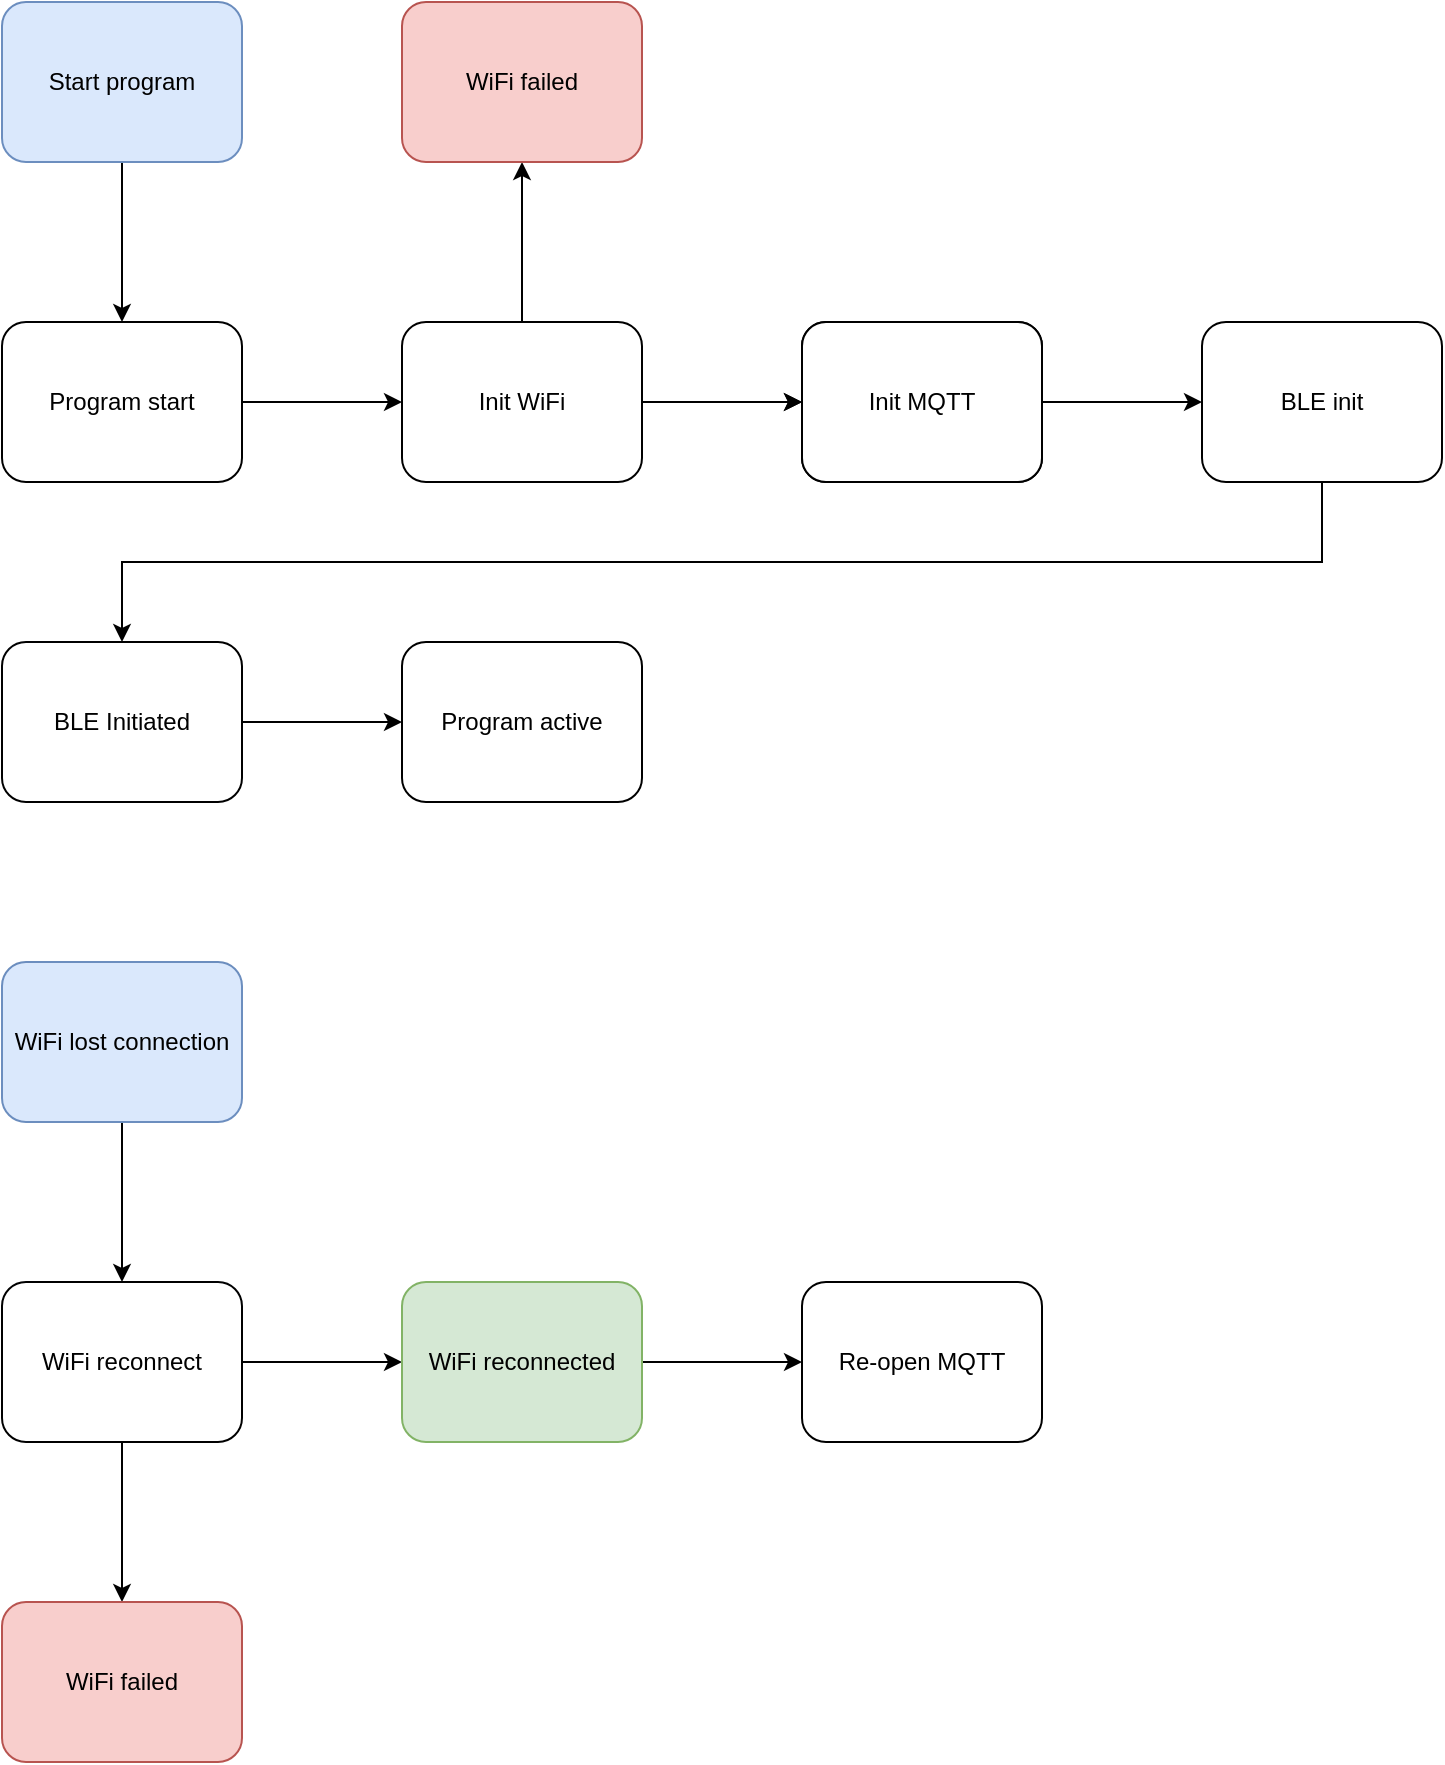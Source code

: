 <mxfile version="12.7.9" type="device"><diagram id="L6W5FDQ7DxmvHCmjNwfB" name="Start program"><mxGraphModel dx="920" dy="572" grid="1" gridSize="10" guides="1" tooltips="1" connect="1" arrows="1" fold="1" page="1" pageScale="1" pageWidth="827" pageHeight="1169" math="0" shadow="0"><root><mxCell id="0"/><mxCell id="1" parent="0"/><mxCell id="4h8fbIGooTO1K1zZLmKf-57" value="" style="edgeStyle=orthogonalEdgeStyle;rounded=0;orthogonalLoop=1;jettySize=auto;html=1;" parent="1" source="-dLVDpePHNbnqSVgZJ3t-1" target="4h8fbIGooTO1K1zZLmKf-56" edge="1"><mxGeometry relative="1" as="geometry"/></mxCell><mxCell id="-dLVDpePHNbnqSVgZJ3t-1" value="Start program" style="rounded=1;whiteSpace=wrap;html=1;fillColor=#dae8fc;strokeColor=#6c8ebf;" parent="1" vertex="1"><mxGeometry x="40" y="40" width="120" height="80" as="geometry"/></mxCell><mxCell id="4h8fbIGooTO1K1zZLmKf-66" value="" style="edgeStyle=orthogonalEdgeStyle;rounded=0;orthogonalLoop=1;jettySize=auto;html=1;" parent="1" source="4h8fbIGooTO1K1zZLmKf-56" target="4h8fbIGooTO1K1zZLmKf-65" edge="1"><mxGeometry relative="1" as="geometry"/></mxCell><mxCell id="4h8fbIGooTO1K1zZLmKf-56" value="Program start" style="rounded=1;whiteSpace=wrap;html=1;" parent="1" vertex="1"><mxGeometry x="40" y="200" width="120" height="80" as="geometry"/></mxCell><mxCell id="4h8fbIGooTO1K1zZLmKf-71" value="" style="edgeStyle=orthogonalEdgeStyle;rounded=0;orthogonalLoop=1;jettySize=auto;html=1;" parent="1" source="4h8fbIGooTO1K1zZLmKf-65" edge="1"><mxGeometry relative="1" as="geometry"><mxPoint x="440" y="240" as="targetPoint"/></mxGeometry></mxCell><mxCell id="4h8fbIGooTO1K1zZLmKf-83" value="" style="edgeStyle=orthogonalEdgeStyle;rounded=0;orthogonalLoop=1;jettySize=auto;html=1;" parent="1" source="4h8fbIGooTO1K1zZLmKf-65" target="4h8fbIGooTO1K1zZLmKf-82" edge="1"><mxGeometry relative="1" as="geometry"/></mxCell><mxCell id="fytQedOA6kPwVxKYV5sI-4" value="" style="edgeStyle=orthogonalEdgeStyle;rounded=0;orthogonalLoop=1;jettySize=auto;html=1;" edge="1" parent="1" source="4h8fbIGooTO1K1zZLmKf-65" target="fytQedOA6kPwVxKYV5sI-3"><mxGeometry relative="1" as="geometry"/></mxCell><mxCell id="4h8fbIGooTO1K1zZLmKf-65" value="Init WiFi" style="rounded=1;whiteSpace=wrap;html=1;" parent="1" vertex="1"><mxGeometry x="240" y="200" width="120" height="80" as="geometry"/></mxCell><mxCell id="fytQedOA6kPwVxKYV5sI-3" value="Init WiFi" style="rounded=1;whiteSpace=wrap;html=1;" vertex="1" parent="1"><mxGeometry x="440" y="200" width="120" height="80" as="geometry"/></mxCell><mxCell id="4h8fbIGooTO1K1zZLmKf-82" value="WiFi failed" style="rounded=1;whiteSpace=wrap;html=1;fillColor=#f8cecc;strokeColor=#b85450;" parent="1" vertex="1"><mxGeometry x="240" y="40" width="120" height="80" as="geometry"/></mxCell><mxCell id="fytQedOA6kPwVxKYV5sI-2" style="edgeStyle=orthogonalEdgeStyle;rounded=0;orthogonalLoop=1;jettySize=auto;html=1;exitX=1;exitY=0.5;exitDx=0;exitDy=0;entryX=0;entryY=0.5;entryDx=0;entryDy=0;" edge="1" parent="1" source="4h8fbIGooTO1K1zZLmKf-72"><mxGeometry relative="1" as="geometry"><mxPoint x="640" y="240.0" as="targetPoint"/></mxGeometry></mxCell><mxCell id="4h8fbIGooTO1K1zZLmKf-72" value="Init MQTT" style="rounded=1;whiteSpace=wrap;html=1;" parent="1" vertex="1"><mxGeometry x="440" y="200" width="120" height="80" as="geometry"/></mxCell><mxCell id="4h8fbIGooTO1K1zZLmKf-79" value="" style="edgeStyle=orthogonalEdgeStyle;rounded=0;orthogonalLoop=1;jettySize=auto;html=1;" parent="1" source="4h8fbIGooTO1K1zZLmKf-76" target="4h8fbIGooTO1K1zZLmKf-78" edge="1"><mxGeometry relative="1" as="geometry"><Array as="points"><mxPoint x="700" y="320"/><mxPoint x="100" y="320"/></Array></mxGeometry></mxCell><mxCell id="4h8fbIGooTO1K1zZLmKf-76" value="BLE init" style="rounded=1;whiteSpace=wrap;html=1;" parent="1" vertex="1"><mxGeometry x="640" y="200" width="120" height="80" as="geometry"/></mxCell><mxCell id="4h8fbIGooTO1K1zZLmKf-81" value="" style="edgeStyle=orthogonalEdgeStyle;rounded=0;orthogonalLoop=1;jettySize=auto;html=1;" parent="1" source="4h8fbIGooTO1K1zZLmKf-78" target="4h8fbIGooTO1K1zZLmKf-80" edge="1"><mxGeometry relative="1" as="geometry"/></mxCell><mxCell id="4h8fbIGooTO1K1zZLmKf-78" value="BLE Initiated" style="rounded=1;whiteSpace=wrap;html=1;" parent="1" vertex="1"><mxGeometry x="40" y="360" width="120" height="80" as="geometry"/></mxCell><mxCell id="4h8fbIGooTO1K1zZLmKf-80" value="Program active" style="rounded=1;whiteSpace=wrap;html=1;" parent="1" vertex="1"><mxGeometry x="240" y="360" width="120" height="80" as="geometry"/></mxCell><mxCell id="4h8fbIGooTO1K1zZLmKf-87" value="" style="edgeStyle=orthogonalEdgeStyle;rounded=0;orthogonalLoop=1;jettySize=auto;html=1;" parent="1" source="4h8fbIGooTO1K1zZLmKf-85" target="4h8fbIGooTO1K1zZLmKf-86" edge="1"><mxGeometry relative="1" as="geometry"/></mxCell><mxCell id="4h8fbIGooTO1K1zZLmKf-85" value="WiFi lost connection" style="rounded=1;whiteSpace=wrap;html=1;fillColor=#dae8fc;strokeColor=#6c8ebf;" parent="1" vertex="1"><mxGeometry x="40" y="520" width="120" height="80" as="geometry"/></mxCell><mxCell id="4h8fbIGooTO1K1zZLmKf-91" value="" style="edgeStyle=orthogonalEdgeStyle;rounded=0;orthogonalLoop=1;jettySize=auto;html=1;" parent="1" source="4h8fbIGooTO1K1zZLmKf-86" target="4h8fbIGooTO1K1zZLmKf-90" edge="1"><mxGeometry relative="1" as="geometry"/></mxCell><mxCell id="4h8fbIGooTO1K1zZLmKf-96" value="" style="edgeStyle=orthogonalEdgeStyle;rounded=0;orthogonalLoop=1;jettySize=auto;html=1;" parent="1" source="4h8fbIGooTO1K1zZLmKf-86" target="4h8fbIGooTO1K1zZLmKf-95" edge="1"><mxGeometry relative="1" as="geometry"/></mxCell><mxCell id="4h8fbIGooTO1K1zZLmKf-86" value="WiFi reconnect" style="rounded=1;whiteSpace=wrap;html=1;" parent="1" vertex="1"><mxGeometry x="40" y="680" width="120" height="80" as="geometry"/></mxCell><mxCell id="4h8fbIGooTO1K1zZLmKf-95" value="WiFi failed" style="rounded=1;whiteSpace=wrap;html=1;fillColor=#f8cecc;strokeColor=#b85450;" parent="1" vertex="1"><mxGeometry x="40" y="840" width="120" height="80" as="geometry"/></mxCell><mxCell id="4h8fbIGooTO1K1zZLmKf-93" value="" style="edgeStyle=orthogonalEdgeStyle;rounded=0;orthogonalLoop=1;jettySize=auto;html=1;" parent="1" source="4h8fbIGooTO1K1zZLmKf-90" target="4h8fbIGooTO1K1zZLmKf-92" edge="1"><mxGeometry relative="1" as="geometry"/></mxCell><mxCell id="4h8fbIGooTO1K1zZLmKf-90" value="WiFi reconnected" style="rounded=1;whiteSpace=wrap;html=1;fillColor=#d5e8d4;strokeColor=#82b366;" parent="1" vertex="1"><mxGeometry x="240" y="680" width="120" height="80" as="geometry"/></mxCell><mxCell id="4h8fbIGooTO1K1zZLmKf-92" value="Re-open MQTT" style="rounded=1;whiteSpace=wrap;html=1;" parent="1" vertex="1"><mxGeometry x="440" y="680" width="120" height="80" as="geometry"/></mxCell></root></mxGraphModel></diagram></mxfile>